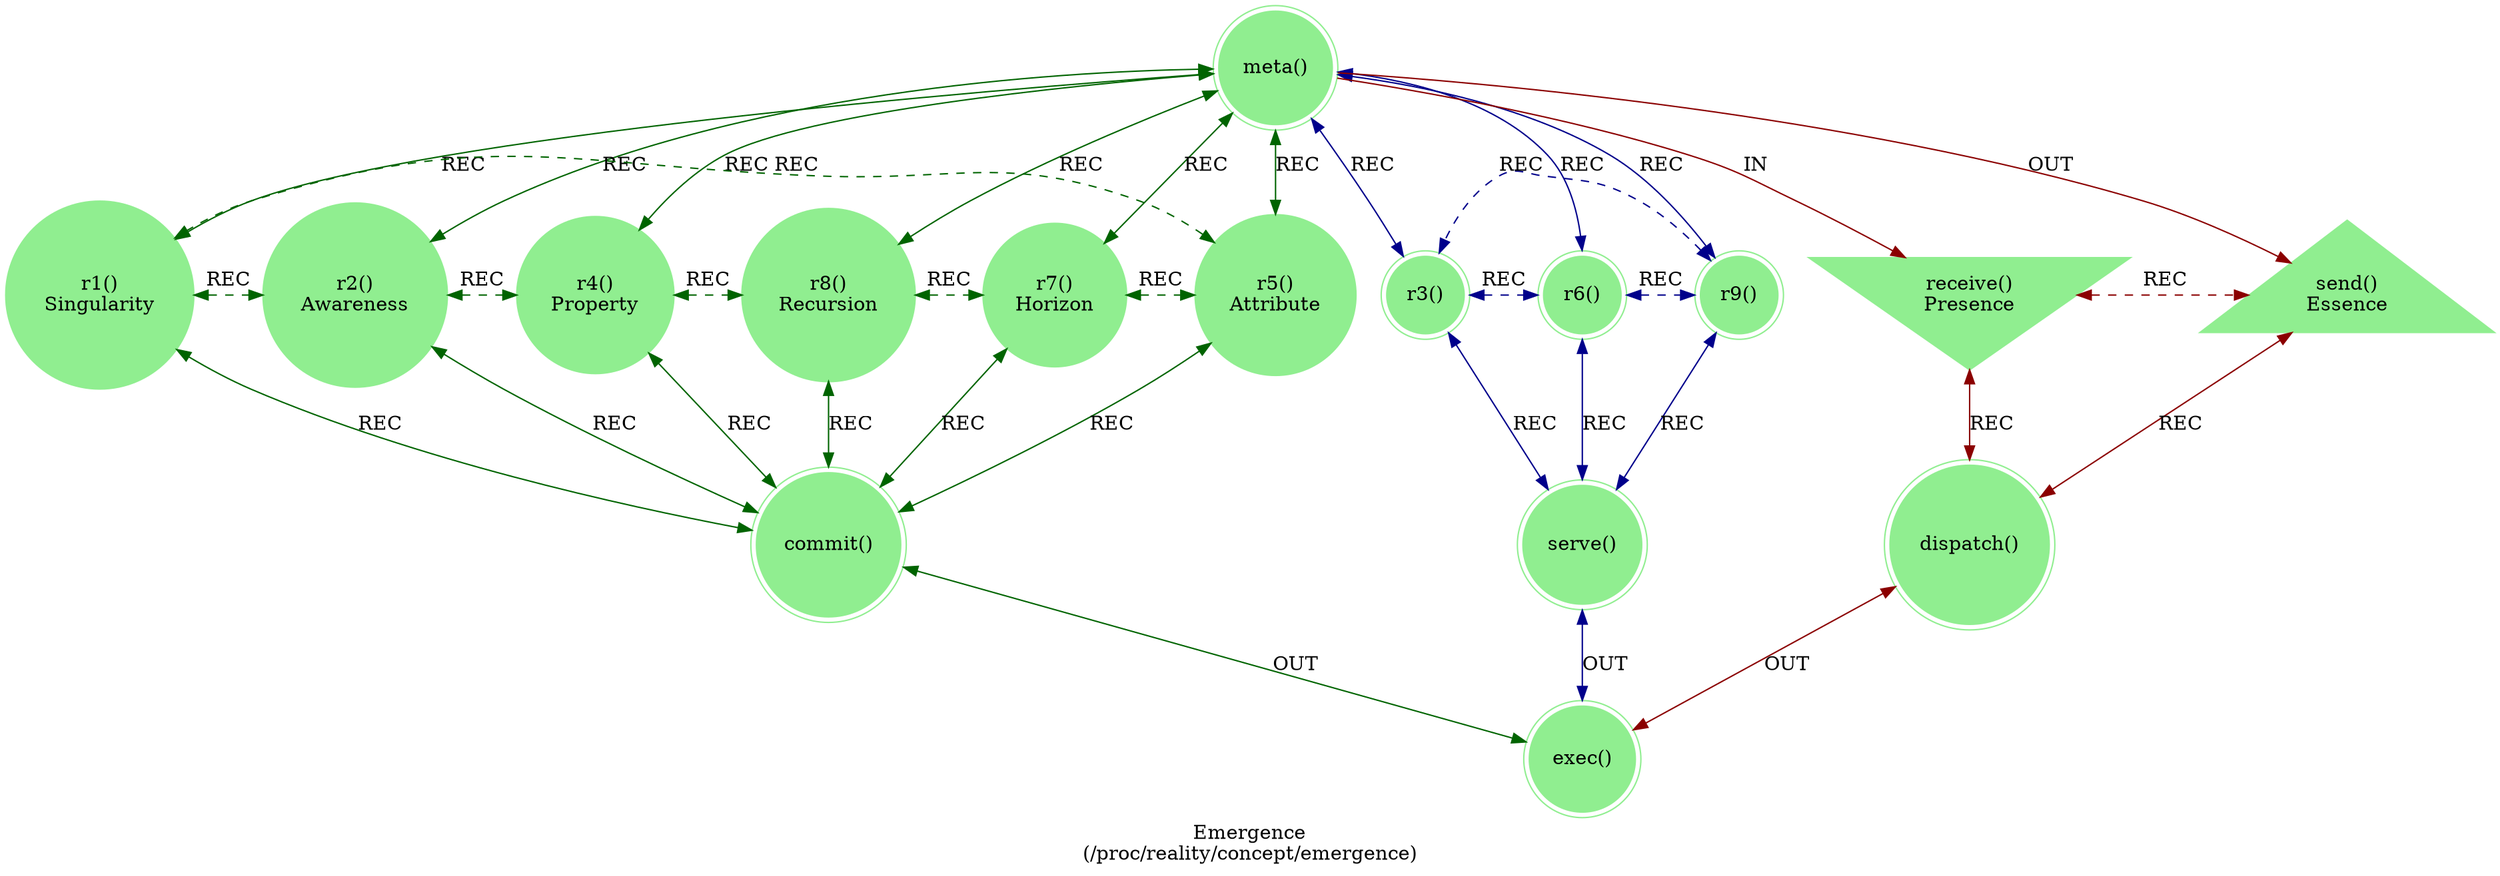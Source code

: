 strict digraph Emergence {
    label = "Emergence\n(/proc/reality/concept/emergence)";
    style = filled;
    color = lightgray;
    node [shape = circle; style = filled; color = lightgreen;];
    
    // The Axis A-0-B (In-Meta-Out).
    // The Sacred 3-6-9 (Boundary of Perception).
    // The Vortex 1-2-4-8-7-5 (Boundary of Comprehension).
    // The Router C-D-E
    // The Closure F
    spark_0_t [label = "meta()";comment = "";shape = doublecircle;];
    spark_1_t [label = "r1()\nSingularity";comment = "";shape = circle;];
    spark_2_t [label = "r2()\nAwareness";comment = "";shape = circle;];
    spark_4_t [label = "r4()\nProperty";comment = "";shape = circle;];
    spark_8_t [label = "r8()\nRecursion";comment = "";shape = circle;];
    spark_7_t [label = "r7()\nHorizon";comment = "";shape = circle;];
    spark_5_t [label = "r5()\nAttribute";comment = "";shape = circle;];
    spark_3_t [label = "r3()";comment = "";shape = doublecircle;];
    spark_6_t [label = "r6()";comment = "";shape = doublecircle;];
    spark_9_t [label = "r9()";comment = "";shape = doublecircle;];
    spark_a_t [label = "receive()\nPresence";comment = "";shape = invtriangle;];
    spark_b_t [label = "send()\nEssence";comment = "";shape = triangle;];
    spark_c_t [label = "dispatch()";comment = "";shape = doublecircle;];
    spark_d_t [label = "commit()";comment = "";shape = doublecircle;];
    spark_e_t [label = "serve()";comment = "";shape = doublecircle;];
    spark_f_t [label = "exec()";comment = "";shape = doublecircle;];
    
    // IN = Input
    // OUT = Output
    // REC = Recursion
    spark_0_t -> spark_a_t [label = "IN"; color = darkred; comment = "";];
    spark_0_t -> spark_b_t [label = "OUT"; color = darkred; comment = "";];
    spark_0_t -> {spark_3_t spark_6_t spark_9_t} [label = "REC"; color = darkblue; comment = ""; dir = both;];
    spark_0_t -> {spark_1_t spark_2_t spark_4_t spark_8_t spark_7_t spark_5_t} [label = "REC"; color = darkgreen; comment = ""; dir = both;];
    
    {spark_a_t spark_b_t} -> spark_c_t [label = "REC"; color = darkred; comment = ""; dir = both;];
    {spark_1_t spark_2_t spark_4_t spark_8_t spark_7_t spark_5_t} -> spark_d_t [label = "REC"; color = darkgreen; comment = ""; dir = both;];
    {spark_3_t spark_6_t spark_9_t} -> spark_e_t [label = "REC"; color = darkblue; comment = ""; dir = both;];
    
    spark_1_t -> spark_2_t -> spark_4_t -> spark_8_t -> spark_7_t -> spark_5_t -> spark_1_t [label = "REC"; color = darkgreen; comment = ""; style = dashed; constraint = false; dir = both;];
    spark_3_t -> spark_6_t -> spark_9_t -> spark_3_t [label = "REC"; color = darkblue; comment = ""; style = dashed; constraint = false; dir = both;];
    spark_a_t -> spark_b_t [label = "REC"; color = darkred; comment = ""; constraint = false; style = dashed; dir = both;];
    
    spark_c_t -> spark_f_t [label = "OUT"; color = darkred; comment = ""; dir = both;];
    spark_d_t -> spark_f_t [label = "OUT"; color = darkgreen; comment = ""; dir = both;];
    spark_e_t -> spark_f_t [label = "OUT"; color = darkblue; comment = ""; dir = both;];
}